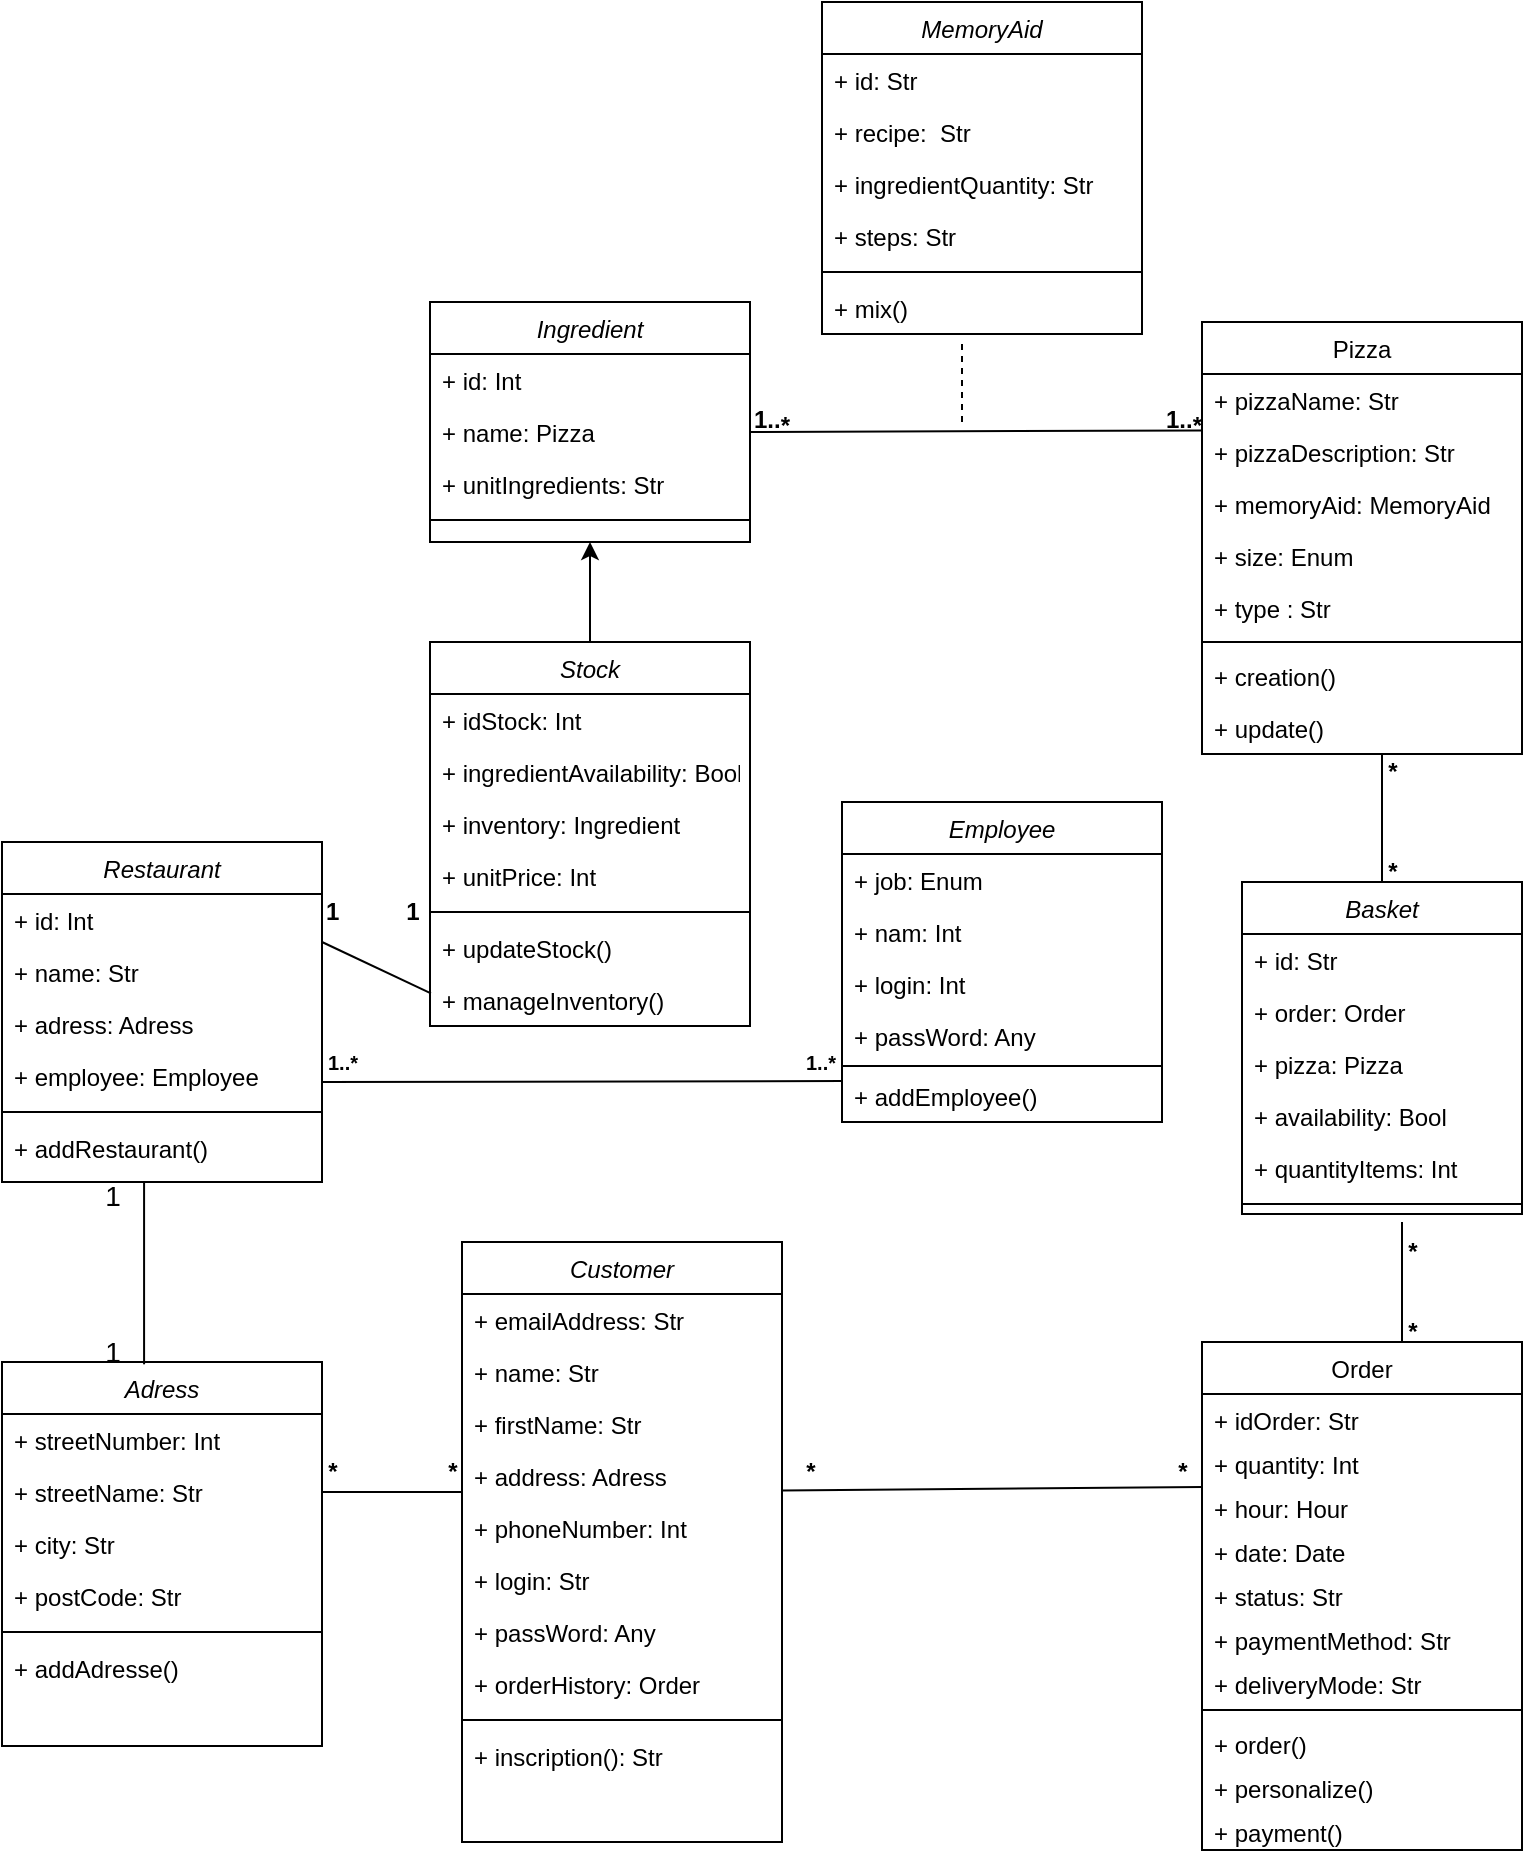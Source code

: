 <mxfile version="20.8.16" type="device"><diagram id="C5RBs43oDa-KdzZeNtuy" name="Page-1"><mxGraphModel dx="970" dy="485" grid="1" gridSize="10" guides="1" tooltips="1" connect="1" arrows="1" fold="1" page="1" pageScale="1" pageWidth="827" pageHeight="1169" math="0" shadow="0"><root><mxCell id="WIyWlLk6GJQsqaUBKTNV-0"/><mxCell id="WIyWlLk6GJQsqaUBKTNV-1" parent="WIyWlLk6GJQsqaUBKTNV-0"/><mxCell id="zkfFHV4jXpPFQw0GAbJ--0" value="Customer" style="swimlane;fontStyle=2;align=center;verticalAlign=top;childLayout=stackLayout;horizontal=1;startSize=26;horizontalStack=0;resizeParent=1;resizeLast=0;collapsible=1;marginBottom=0;rounded=0;shadow=0;strokeWidth=1;" parent="WIyWlLk6GJQsqaUBKTNV-1" vertex="1"><mxGeometry x="270" y="630" width="160" height="300" as="geometry"><mxRectangle x="230" y="140" width="160" height="26" as="alternateBounds"/></mxGeometry></mxCell><mxCell id="oWR96IJqi7vCmlH9V8G7-4" value="+ emailAddress: Str" style="text;align=left;verticalAlign=top;spacingLeft=4;spacingRight=4;overflow=hidden;rotatable=0;points=[[0,0.5],[1,0.5]];portConstraint=eastwest;rounded=0;shadow=0;html=0;" parent="zkfFHV4jXpPFQw0GAbJ--0" vertex="1"><mxGeometry y="26" width="160" height="26" as="geometry"/></mxCell><mxCell id="oWR96IJqi7vCmlH9V8G7-21" value="+ name: Str" style="text;align=left;verticalAlign=top;spacingLeft=4;spacingRight=4;overflow=hidden;rotatable=0;points=[[0,0.5],[1,0.5]];portConstraint=eastwest;" parent="zkfFHV4jXpPFQw0GAbJ--0" vertex="1"><mxGeometry y="52" width="160" height="26" as="geometry"/></mxCell><mxCell id="zkfFHV4jXpPFQw0GAbJ--2" value="+ firstName: Str" style="text;align=left;verticalAlign=top;spacingLeft=4;spacingRight=4;overflow=hidden;rotatable=0;points=[[0,0.5],[1,0.5]];portConstraint=eastwest;rounded=0;shadow=0;html=0;" parent="zkfFHV4jXpPFQw0GAbJ--0" vertex="1"><mxGeometry y="78" width="160" height="26" as="geometry"/></mxCell><mxCell id="zkfFHV4jXpPFQw0GAbJ--3" value="+ address: Adress" style="text;align=left;verticalAlign=top;spacingLeft=4;spacingRight=4;overflow=hidden;rotatable=0;points=[[0,0.5],[1,0.5]];portConstraint=eastwest;rounded=0;shadow=0;html=0;" parent="zkfFHV4jXpPFQw0GAbJ--0" vertex="1"><mxGeometry y="104" width="160" height="26" as="geometry"/></mxCell><mxCell id="oWR96IJqi7vCmlH9V8G7-5" value="+ phoneNumber: Int" style="text;align=left;verticalAlign=top;spacingLeft=4;spacingRight=4;overflow=hidden;rotatable=0;points=[[0,0.5],[1,0.5]];portConstraint=eastwest;rounded=0;shadow=0;html=0;" parent="zkfFHV4jXpPFQw0GAbJ--0" vertex="1"><mxGeometry y="130" width="160" height="26" as="geometry"/></mxCell><mxCell id="oWR96IJqi7vCmlH9V8G7-6" value="+ login: Str" style="text;align=left;verticalAlign=top;spacingLeft=4;spacingRight=4;overflow=hidden;rotatable=0;points=[[0,0.5],[1,0.5]];portConstraint=eastwest;rounded=0;shadow=0;html=0;" parent="zkfFHV4jXpPFQw0GAbJ--0" vertex="1"><mxGeometry y="156" width="160" height="26" as="geometry"/></mxCell><mxCell id="oWR96IJqi7vCmlH9V8G7-7" value="+ passWord: Any" style="text;align=left;verticalAlign=top;spacingLeft=4;spacingRight=4;overflow=hidden;rotatable=0;points=[[0,0.5],[1,0.5]];portConstraint=eastwest;rounded=0;shadow=0;html=0;" parent="zkfFHV4jXpPFQw0GAbJ--0" vertex="1"><mxGeometry y="182" width="160" height="26" as="geometry"/></mxCell><mxCell id="oWR96IJqi7vCmlH9V8G7-186" value="+ orderHistory: Order" style="text;align=left;verticalAlign=top;spacingLeft=4;spacingRight=4;overflow=hidden;rotatable=0;points=[[0,0.5],[1,0.5]];portConstraint=eastwest;rounded=0;shadow=0;html=0;" parent="zkfFHV4jXpPFQw0GAbJ--0" vertex="1"><mxGeometry y="208" width="160" height="26" as="geometry"/></mxCell><mxCell id="zkfFHV4jXpPFQw0GAbJ--4" value="&lt;br&gt;" style="line;html=1;strokeWidth=1;align=left;verticalAlign=middle;spacingTop=-1;spacingLeft=3;spacingRight=3;rotatable=0;labelPosition=right;points=[];portConstraint=eastwest;" parent="zkfFHV4jXpPFQw0GAbJ--0" vertex="1"><mxGeometry y="234" width="160" height="10" as="geometry"/></mxCell><mxCell id="zkfFHV4jXpPFQw0GAbJ--5" value="+ inscription(): Str&#10;" style="text;align=left;verticalAlign=top;spacingLeft=4;spacingRight=4;overflow=hidden;rotatable=0;points=[[0,0.5],[1,0.5]];portConstraint=eastwest;" parent="zkfFHV4jXpPFQw0GAbJ--0" vertex="1"><mxGeometry y="244" width="160" height="18" as="geometry"/></mxCell><mxCell id="zkfFHV4jXpPFQw0GAbJ--13" value="Order" style="swimlane;fontStyle=0;align=center;verticalAlign=top;childLayout=stackLayout;horizontal=1;startSize=26;horizontalStack=0;resizeParent=1;resizeLast=0;collapsible=1;marginBottom=0;rounded=0;shadow=0;strokeWidth=1;" parent="WIyWlLk6GJQsqaUBKTNV-1" vertex="1"><mxGeometry x="640" y="680" width="160" height="254" as="geometry"><mxRectangle x="640" y="450" width="170" height="26" as="alternateBounds"/></mxGeometry></mxCell><mxCell id="oWR96IJqi7vCmlH9V8G7-34" value="+ idOrder: Str" style="text;align=left;verticalAlign=top;spacingLeft=4;spacingRight=4;overflow=hidden;rotatable=0;points=[[0,0.5],[1,0.5]];portConstraint=eastwest;" parent="zkfFHV4jXpPFQw0GAbJ--13" vertex="1"><mxGeometry y="26" width="160" height="22" as="geometry"/></mxCell><mxCell id="zkfFHV4jXpPFQw0GAbJ--14" value="+ quantity: Int" style="text;align=left;verticalAlign=top;spacingLeft=4;spacingRight=4;overflow=hidden;rotatable=0;points=[[0,0.5],[1,0.5]];portConstraint=eastwest;" parent="zkfFHV4jXpPFQw0GAbJ--13" vertex="1"><mxGeometry y="48" width="160" height="22" as="geometry"/></mxCell><mxCell id="oWR96IJqi7vCmlH9V8G7-31" value="+ hour: Hour" style="text;align=left;verticalAlign=top;spacingLeft=4;spacingRight=4;overflow=hidden;rotatable=0;points=[[0,0.5],[1,0.5]];portConstraint=eastwest;" parent="zkfFHV4jXpPFQw0GAbJ--13" vertex="1"><mxGeometry y="70" width="160" height="22" as="geometry"/></mxCell><mxCell id="oWR96IJqi7vCmlH9V8G7-30" value="+ date: Date" style="text;align=left;verticalAlign=top;spacingLeft=4;spacingRight=4;overflow=hidden;rotatable=0;points=[[0,0.5],[1,0.5]];portConstraint=eastwest;" parent="zkfFHV4jXpPFQw0GAbJ--13" vertex="1"><mxGeometry y="92" width="160" height="22" as="geometry"/></mxCell><mxCell id="oWR96IJqi7vCmlH9V8G7-32" value="+ status: Str" style="text;align=left;verticalAlign=top;spacingLeft=4;spacingRight=4;overflow=hidden;rotatable=0;points=[[0,0.5],[1,0.5]];portConstraint=eastwest;" parent="zkfFHV4jXpPFQw0GAbJ--13" vertex="1"><mxGeometry y="114" width="160" height="22" as="geometry"/></mxCell><mxCell id="oWR96IJqi7vCmlH9V8G7-27" value="+ paymentMethod: Str" style="text;align=left;verticalAlign=top;spacingLeft=4;spacingRight=4;overflow=hidden;rotatable=0;points=[[0,0.5],[1,0.5]];portConstraint=eastwest;" parent="zkfFHV4jXpPFQw0GAbJ--13" vertex="1"><mxGeometry y="136" width="160" height="22" as="geometry"/></mxCell><mxCell id="oWR96IJqi7vCmlH9V8G7-33" value="+ deliveryMode: Str" style="text;align=left;verticalAlign=top;spacingLeft=4;spacingRight=4;overflow=hidden;rotatable=0;points=[[0,0.5],[1,0.5]];portConstraint=eastwest;" parent="zkfFHV4jXpPFQw0GAbJ--13" vertex="1"><mxGeometry y="158" width="160" height="22" as="geometry"/></mxCell><mxCell id="zkfFHV4jXpPFQw0GAbJ--15" value="" style="line;html=1;strokeWidth=1;align=left;verticalAlign=middle;spacingTop=-1;spacingLeft=3;spacingRight=3;rotatable=0;labelPosition=right;points=[];portConstraint=eastwest;" parent="zkfFHV4jXpPFQw0GAbJ--13" vertex="1"><mxGeometry y="180" width="160" height="8" as="geometry"/></mxCell><mxCell id="oWR96IJqi7vCmlH9V8G7-25" value="+ order()" style="text;align=left;verticalAlign=top;spacingLeft=4;spacingRight=4;overflow=hidden;rotatable=0;points=[[0,0.5],[1,0.5]];portConstraint=eastwest;" parent="zkfFHV4jXpPFQw0GAbJ--13" vertex="1"><mxGeometry y="188" width="160" height="22" as="geometry"/></mxCell><mxCell id="oWR96IJqi7vCmlH9V8G7-29" value="+ personalize()" style="text;align=left;verticalAlign=top;spacingLeft=4;spacingRight=4;overflow=hidden;rotatable=0;points=[[0,0.5],[1,0.5]];portConstraint=eastwest;" parent="zkfFHV4jXpPFQw0GAbJ--13" vertex="1"><mxGeometry y="210" width="160" height="22" as="geometry"/></mxCell><mxCell id="oWR96IJqi7vCmlH9V8G7-28" value="+ payment()" style="text;align=left;verticalAlign=top;spacingLeft=4;spacingRight=4;overflow=hidden;rotatable=0;points=[[0,0.5],[1,0.5]];portConstraint=eastwest;" parent="zkfFHV4jXpPFQw0GAbJ--13" vertex="1"><mxGeometry y="232" width="160" height="22" as="geometry"/></mxCell><mxCell id="oWR96IJqi7vCmlH9V8G7-11" value="Pizza" style="swimlane;fontStyle=0;align=center;verticalAlign=top;childLayout=stackLayout;horizontal=1;startSize=26;horizontalStack=0;resizeParent=1;resizeLast=0;collapsible=1;marginBottom=0;rounded=0;shadow=0;strokeWidth=1;" parent="WIyWlLk6GJQsqaUBKTNV-1" vertex="1"><mxGeometry x="640" y="170" width="160" height="216" as="geometry"><mxRectangle x="550" y="140" width="160" height="26" as="alternateBounds"/></mxGeometry></mxCell><mxCell id="oWR96IJqi7vCmlH9V8G7-12" value="+ pizzaName: Str    " style="text;align=left;verticalAlign=top;spacingLeft=4;spacingRight=4;overflow=hidden;rotatable=0;points=[[0,0.5],[1,0.5]];portConstraint=eastwest;" parent="oWR96IJqi7vCmlH9V8G7-11" vertex="1"><mxGeometry y="26" width="160" height="26" as="geometry"/></mxCell><mxCell id="oWR96IJqi7vCmlH9V8G7-22" value="+ pizzaDescription: Str    " style="text;align=left;verticalAlign=top;spacingLeft=4;spacingRight=4;overflow=hidden;rotatable=0;points=[[0,0.5],[1,0.5]];portConstraint=eastwest;" parent="oWR96IJqi7vCmlH9V8G7-11" vertex="1"><mxGeometry y="52" width="160" height="26" as="geometry"/></mxCell><mxCell id="oWR96IJqi7vCmlH9V8G7-13" value="+ memoryAid: MemoryAid" style="text;align=left;verticalAlign=top;spacingLeft=4;spacingRight=4;overflow=hidden;rotatable=0;points=[[0,0.5],[1,0.5]];portConstraint=eastwest;rounded=0;shadow=0;html=0;" parent="oWR96IJqi7vCmlH9V8G7-11" vertex="1"><mxGeometry y="78" width="160" height="26" as="geometry"/></mxCell><mxCell id="oWR96IJqi7vCmlH9V8G7-14" value="+ size: Enum" style="text;align=left;verticalAlign=top;spacingLeft=4;spacingRight=4;overflow=hidden;rotatable=0;points=[[0,0.5],[1,0.5]];portConstraint=eastwest;rounded=0;shadow=0;html=0;" parent="oWR96IJqi7vCmlH9V8G7-11" vertex="1"><mxGeometry y="104" width="160" height="26" as="geometry"/></mxCell><mxCell id="oWR96IJqi7vCmlH9V8G7-15" value="+ type : Str" style="text;align=left;verticalAlign=top;spacingLeft=4;spacingRight=4;overflow=hidden;rotatable=0;points=[[0,0.5],[1,0.5]];portConstraint=eastwest;rounded=0;shadow=0;html=0;" parent="oWR96IJqi7vCmlH9V8G7-11" vertex="1"><mxGeometry y="130" width="160" height="26" as="geometry"/></mxCell><mxCell id="oWR96IJqi7vCmlH9V8G7-16" value="" style="line;html=1;strokeWidth=1;align=left;verticalAlign=middle;spacingTop=-1;spacingLeft=3;spacingRight=3;rotatable=0;labelPosition=right;points=[];portConstraint=eastwest;" parent="oWR96IJqi7vCmlH9V8G7-11" vertex="1"><mxGeometry y="156" width="160" height="8" as="geometry"/></mxCell><mxCell id="oWR96IJqi7vCmlH9V8G7-17" value="+ creation()" style="text;align=left;verticalAlign=top;spacingLeft=4;spacingRight=4;overflow=hidden;rotatable=0;points=[[0,0.5],[1,0.5]];portConstraint=eastwest;" parent="oWR96IJqi7vCmlH9V8G7-11" vertex="1"><mxGeometry y="164" width="160" height="26" as="geometry"/></mxCell><mxCell id="oWR96IJqi7vCmlH9V8G7-18" value="+ update()" style="text;align=left;verticalAlign=top;spacingLeft=4;spacingRight=4;overflow=hidden;rotatable=0;points=[[0,0.5],[1,0.5]];portConstraint=eastwest;" parent="oWR96IJqi7vCmlH9V8G7-11" vertex="1"><mxGeometry y="190" width="160" height="26" as="geometry"/></mxCell><mxCell id="oWR96IJqi7vCmlH9V8G7-40" value="Ingredient" style="swimlane;fontStyle=2;align=center;verticalAlign=top;childLayout=stackLayout;horizontal=1;startSize=26;horizontalStack=0;resizeParent=1;resizeLast=0;collapsible=1;marginBottom=0;rounded=0;shadow=0;strokeWidth=1;" parent="WIyWlLk6GJQsqaUBKTNV-1" vertex="1"><mxGeometry x="254" y="160" width="160" height="120" as="geometry"><mxRectangle x="230" y="140" width="160" height="26" as="alternateBounds"/></mxGeometry></mxCell><mxCell id="oWR96IJqi7vCmlH9V8G7-41" value="+ id: Int" style="text;align=left;verticalAlign=top;spacingLeft=4;spacingRight=4;overflow=hidden;rotatable=0;points=[[0,0.5],[1,0.5]];portConstraint=eastwest;" parent="oWR96IJqi7vCmlH9V8G7-40" vertex="1"><mxGeometry y="26" width="160" height="26" as="geometry"/></mxCell><mxCell id="oWR96IJqi7vCmlH9V8G7-42" value="+ name: Pizza" style="text;align=left;verticalAlign=top;spacingLeft=4;spacingRight=4;overflow=hidden;rotatable=0;points=[[0,0.5],[1,0.5]];portConstraint=eastwest;" parent="oWR96IJqi7vCmlH9V8G7-40" vertex="1"><mxGeometry y="52" width="160" height="26" as="geometry"/></mxCell><mxCell id="oWR96IJqi7vCmlH9V8G7-51" value="+ unitIngredients: Str" style="text;align=left;verticalAlign=top;spacingLeft=4;spacingRight=4;overflow=hidden;rotatable=0;points=[[0,0.5],[1,0.5]];portConstraint=eastwest;rounded=0;shadow=0;html=0;" parent="oWR96IJqi7vCmlH9V8G7-40" vertex="1"><mxGeometry y="78" width="160" height="26" as="geometry"/></mxCell><mxCell id="oWR96IJqi7vCmlH9V8G7-49" value="&lt;br&gt;" style="line;html=1;strokeWidth=1;align=left;verticalAlign=middle;spacingTop=-1;spacingLeft=3;spacingRight=3;rotatable=0;labelPosition=right;points=[];portConstraint=eastwest;" parent="oWR96IJqi7vCmlH9V8G7-40" vertex="1"><mxGeometry y="104" width="160" height="10" as="geometry"/></mxCell><mxCell id="oWR96IJqi7vCmlH9V8G7-60" style="edgeStyle=orthogonalEdgeStyle;rounded=0;orthogonalLoop=1;jettySize=auto;html=1;exitX=0.5;exitY=0;exitDx=0;exitDy=0;entryX=0.5;entryY=1;entryDx=0;entryDy=0;" parent="WIyWlLk6GJQsqaUBKTNV-1" source="oWR96IJqi7vCmlH9V8G7-54" target="oWR96IJqi7vCmlH9V8G7-40" edge="1"><mxGeometry relative="1" as="geometry"/></mxCell><mxCell id="oWR96IJqi7vCmlH9V8G7-54" value="Stock" style="swimlane;fontStyle=2;align=center;verticalAlign=top;childLayout=stackLayout;horizontal=1;startSize=26;horizontalStack=0;resizeParent=1;resizeLast=0;collapsible=1;marginBottom=0;rounded=0;shadow=0;strokeWidth=1;" parent="WIyWlLk6GJQsqaUBKTNV-1" vertex="1"><mxGeometry x="254" y="330" width="160" height="192" as="geometry"><mxRectangle x="254" y="330" width="160" height="26" as="alternateBounds"/></mxGeometry></mxCell><mxCell id="UZ5WlpaGv966sZZWMmIc-0" value="+ idStock: Int&#10;" style="text;align=left;verticalAlign=top;spacingLeft=4;spacingRight=4;overflow=hidden;rotatable=0;points=[[0,0.5],[1,0.5]];portConstraint=eastwest;" vertex="1" parent="oWR96IJqi7vCmlH9V8G7-54"><mxGeometry y="26" width="160" height="26" as="geometry"/></mxCell><mxCell id="oWR96IJqi7vCmlH9V8G7-55" value="+ ingredientAvailability: Bool" style="text;align=left;verticalAlign=top;spacingLeft=4;spacingRight=4;overflow=hidden;rotatable=0;points=[[0,0.5],[1,0.5]];portConstraint=eastwest;" parent="oWR96IJqi7vCmlH9V8G7-54" vertex="1"><mxGeometry y="52" width="160" height="26" as="geometry"/></mxCell><mxCell id="oWR96IJqi7vCmlH9V8G7-56" value="+ inventory: Ingredient" style="text;align=left;verticalAlign=top;spacingLeft=4;spacingRight=4;overflow=hidden;rotatable=0;points=[[0,0.5],[1,0.5]];portConstraint=eastwest;" parent="oWR96IJqi7vCmlH9V8G7-54" vertex="1"><mxGeometry y="78" width="160" height="26" as="geometry"/></mxCell><mxCell id="oWR96IJqi7vCmlH9V8G7-57" value="+ unitPrice: Int" style="text;align=left;verticalAlign=top;spacingLeft=4;spacingRight=4;overflow=hidden;rotatable=0;points=[[0,0.5],[1,0.5]];portConstraint=eastwest;rounded=0;shadow=0;html=0;" parent="oWR96IJqi7vCmlH9V8G7-54" vertex="1"><mxGeometry y="104" width="160" height="26" as="geometry"/></mxCell><mxCell id="oWR96IJqi7vCmlH9V8G7-58" value="&lt;br&gt;" style="line;html=1;strokeWidth=1;align=left;verticalAlign=middle;spacingTop=-1;spacingLeft=3;spacingRight=3;rotatable=0;labelPosition=right;points=[];portConstraint=eastwest;" parent="oWR96IJqi7vCmlH9V8G7-54" vertex="1"><mxGeometry y="130" width="160" height="10" as="geometry"/></mxCell><mxCell id="oWR96IJqi7vCmlH9V8G7-61" value="+ updateStock()" style="text;align=left;verticalAlign=top;spacingLeft=4;spacingRight=4;overflow=hidden;rotatable=0;points=[[0,0.5],[1,0.5]];portConstraint=eastwest;rounded=0;shadow=0;html=0;" parent="oWR96IJqi7vCmlH9V8G7-54" vertex="1"><mxGeometry y="140" width="160" height="26" as="geometry"/></mxCell><mxCell id="oWR96IJqi7vCmlH9V8G7-62" value="+ manageInventory()" style="text;align=left;verticalAlign=top;spacingLeft=4;spacingRight=4;overflow=hidden;rotatable=0;points=[[0,0.5],[1,0.5]];portConstraint=eastwest;rounded=0;shadow=0;html=0;" parent="oWR96IJqi7vCmlH9V8G7-54" vertex="1"><mxGeometry y="166" width="160" height="26" as="geometry"/></mxCell><mxCell id="oWR96IJqi7vCmlH9V8G7-81" value="Employee" style="swimlane;fontStyle=2;align=center;verticalAlign=top;childLayout=stackLayout;horizontal=1;startSize=26;horizontalStack=0;resizeParent=1;resizeLast=0;collapsible=1;marginBottom=0;rounded=0;shadow=0;strokeWidth=1;" parent="WIyWlLk6GJQsqaUBKTNV-1" vertex="1"><mxGeometry x="460" y="410" width="160" height="160" as="geometry"><mxRectangle x="230" y="140" width="160" height="26" as="alternateBounds"/></mxGeometry></mxCell><mxCell id="oWR96IJqi7vCmlH9V8G7-82" value="+ job: Enum" style="text;align=left;verticalAlign=top;spacingLeft=4;spacingRight=4;overflow=hidden;rotatable=0;points=[[0,0.5],[1,0.5]];portConstraint=eastwest;" parent="oWR96IJqi7vCmlH9V8G7-81" vertex="1"><mxGeometry y="26" width="160" height="26" as="geometry"/></mxCell><mxCell id="oWR96IJqi7vCmlH9V8G7-160" value="+ nam: Int" style="text;align=left;verticalAlign=top;spacingLeft=4;spacingRight=4;overflow=hidden;rotatable=0;points=[[0,0.5],[1,0.5]];portConstraint=eastwest;" parent="oWR96IJqi7vCmlH9V8G7-81" vertex="1"><mxGeometry y="52" width="160" height="26" as="geometry"/></mxCell><mxCell id="oWR96IJqi7vCmlH9V8G7-83" value="+ login: Int" style="text;align=left;verticalAlign=top;spacingLeft=4;spacingRight=4;overflow=hidden;rotatable=0;points=[[0,0.5],[1,0.5]];portConstraint=eastwest;" parent="oWR96IJqi7vCmlH9V8G7-81" vertex="1"><mxGeometry y="78" width="160" height="26" as="geometry"/></mxCell><mxCell id="oWR96IJqi7vCmlH9V8G7-162" value="+ passWord: Any" style="text;align=left;verticalAlign=top;spacingLeft=4;spacingRight=4;overflow=hidden;rotatable=0;points=[[0,0.5],[1,0.5]];portConstraint=eastwest;" parent="oWR96IJqi7vCmlH9V8G7-81" vertex="1"><mxGeometry y="104" width="160" height="26" as="geometry"/></mxCell><mxCell id="oWR96IJqi7vCmlH9V8G7-85" value="&lt;br&gt;" style="line;html=1;strokeWidth=1;align=left;verticalAlign=middle;spacingTop=-1;spacingLeft=3;spacingRight=3;rotatable=0;labelPosition=right;points=[];portConstraint=eastwest;" parent="oWR96IJqi7vCmlH9V8G7-81" vertex="1"><mxGeometry y="130" width="160" height="4" as="geometry"/></mxCell><mxCell id="oWR96IJqi7vCmlH9V8G7-87" value="+ addEmployee()" style="text;align=left;verticalAlign=top;spacingLeft=4;spacingRight=4;overflow=hidden;rotatable=0;points=[[0,0.5],[1,0.5]];portConstraint=eastwest;" parent="oWR96IJqi7vCmlH9V8G7-81" vertex="1"><mxGeometry y="134" width="160" height="24" as="geometry"/></mxCell><mxCell id="oWR96IJqi7vCmlH9V8G7-89" value="" style="endArrow=none;html=1;rounded=0;exitX=1;exitY=0.5;exitDx=0;exitDy=0;entryX=-0.003;entryY=0.085;entryDx=0;entryDy=0;entryPerimeter=0;" parent="WIyWlLk6GJQsqaUBKTNV-1" source="oWR96IJqi7vCmlH9V8G7-42" target="oWR96IJqi7vCmlH9V8G7-22" edge="1"><mxGeometry width="50" height="50" relative="1" as="geometry"><mxPoint x="590" y="350" as="sourcePoint"/><mxPoint x="630" y="225" as="targetPoint"/></mxGeometry></mxCell><mxCell id="oWR96IJqi7vCmlH9V8G7-90" value="MemoryAid" style="swimlane;fontStyle=2;align=center;verticalAlign=top;childLayout=stackLayout;horizontal=1;startSize=26;horizontalStack=0;resizeParent=1;resizeLast=0;collapsible=1;marginBottom=0;rounded=0;shadow=0;strokeWidth=1;" parent="WIyWlLk6GJQsqaUBKTNV-1" vertex="1"><mxGeometry x="450" y="10" width="160" height="166" as="geometry"><mxRectangle x="230" y="140" width="160" height="26" as="alternateBounds"/></mxGeometry></mxCell><mxCell id="oWR96IJqi7vCmlH9V8G7-91" value="+ id: Str" style="text;align=left;verticalAlign=top;spacingLeft=4;spacingRight=4;overflow=hidden;rotatable=0;points=[[0,0.5],[1,0.5]];portConstraint=eastwest;" parent="oWR96IJqi7vCmlH9V8G7-90" vertex="1"><mxGeometry y="26" width="160" height="26" as="geometry"/></mxCell><mxCell id="oWR96IJqi7vCmlH9V8G7-92" value="+ recipe:  Str" style="text;align=left;verticalAlign=top;spacingLeft=4;spacingRight=4;overflow=hidden;rotatable=0;points=[[0,0.5],[1,0.5]];portConstraint=eastwest;" parent="oWR96IJqi7vCmlH9V8G7-90" vertex="1"><mxGeometry y="52" width="160" height="26" as="geometry"/></mxCell><mxCell id="oWR96IJqi7vCmlH9V8G7-93" value="+ ingredientQuantity: Str" style="text;align=left;verticalAlign=top;spacingLeft=4;spacingRight=4;overflow=hidden;rotatable=0;points=[[0,0.5],[1,0.5]];portConstraint=eastwest;rounded=0;shadow=0;html=0;" parent="oWR96IJqi7vCmlH9V8G7-90" vertex="1"><mxGeometry y="78" width="160" height="26" as="geometry"/></mxCell><mxCell id="oWR96IJqi7vCmlH9V8G7-95" value="+ steps: Str" style="text;align=left;verticalAlign=top;spacingLeft=4;spacingRight=4;overflow=hidden;rotatable=0;points=[[0,0.5],[1,0.5]];portConstraint=eastwest;" parent="oWR96IJqi7vCmlH9V8G7-90" vertex="1"><mxGeometry y="104" width="160" height="26" as="geometry"/></mxCell><mxCell id="oWR96IJqi7vCmlH9V8G7-94" value="&lt;br&gt;" style="line;html=1;strokeWidth=1;align=left;verticalAlign=middle;spacingTop=-1;spacingLeft=3;spacingRight=3;rotatable=0;labelPosition=right;points=[];portConstraint=eastwest;" parent="oWR96IJqi7vCmlH9V8G7-90" vertex="1"><mxGeometry y="130" width="160" height="10" as="geometry"/></mxCell><mxCell id="oWR96IJqi7vCmlH9V8G7-96" value="+ mix()" style="text;align=left;verticalAlign=top;spacingLeft=4;spacingRight=4;overflow=hidden;rotatable=0;points=[[0,0.5],[1,0.5]];portConstraint=eastwest;" parent="oWR96IJqi7vCmlH9V8G7-90" vertex="1"><mxGeometry y="140" width="160" height="26" as="geometry"/></mxCell><mxCell id="oWR96IJqi7vCmlH9V8G7-100" value="Adress" style="swimlane;fontStyle=2;align=center;verticalAlign=top;childLayout=stackLayout;horizontal=1;startSize=26;horizontalStack=0;resizeParent=1;resizeLast=0;collapsible=1;marginBottom=0;rounded=0;shadow=0;strokeWidth=1;" parent="WIyWlLk6GJQsqaUBKTNV-1" vertex="1"><mxGeometry x="40" y="690" width="160" height="192" as="geometry"><mxRectangle x="230" y="140" width="160" height="26" as="alternateBounds"/></mxGeometry></mxCell><mxCell id="oWR96IJqi7vCmlH9V8G7-101" value="+ streetNumber: Int" style="text;align=left;verticalAlign=top;spacingLeft=4;spacingRight=4;overflow=hidden;rotatable=0;points=[[0,0.5],[1,0.5]];portConstraint=eastwest;" parent="oWR96IJqi7vCmlH9V8G7-100" vertex="1"><mxGeometry y="26" width="160" height="26" as="geometry"/></mxCell><mxCell id="oWR96IJqi7vCmlH9V8G7-102" value="+ streetName: Str" style="text;align=left;verticalAlign=top;spacingLeft=4;spacingRight=4;overflow=hidden;rotatable=0;points=[[0,0.5],[1,0.5]];portConstraint=eastwest;" parent="oWR96IJqi7vCmlH9V8G7-100" vertex="1"><mxGeometry y="52" width="160" height="26" as="geometry"/></mxCell><mxCell id="oWR96IJqi7vCmlH9V8G7-103" value="+ city: Str" style="text;align=left;verticalAlign=top;spacingLeft=4;spacingRight=4;overflow=hidden;rotatable=0;points=[[0,0.5],[1,0.5]];portConstraint=eastwest;rounded=0;shadow=0;html=0;" parent="oWR96IJqi7vCmlH9V8G7-100" vertex="1"><mxGeometry y="78" width="160" height="26" as="geometry"/></mxCell><mxCell id="oWR96IJqi7vCmlH9V8G7-104" value="+ postCode: Str" style="text;align=left;verticalAlign=top;spacingLeft=4;spacingRight=4;overflow=hidden;rotatable=0;points=[[0,0.5],[1,0.5]];portConstraint=eastwest;" parent="oWR96IJqi7vCmlH9V8G7-100" vertex="1"><mxGeometry y="104" width="160" height="26" as="geometry"/></mxCell><mxCell id="oWR96IJqi7vCmlH9V8G7-105" value="&lt;br&gt;" style="line;html=1;strokeWidth=1;align=left;verticalAlign=middle;spacingTop=-1;spacingLeft=3;spacingRight=3;rotatable=0;labelPosition=right;points=[];portConstraint=eastwest;" parent="oWR96IJqi7vCmlH9V8G7-100" vertex="1"><mxGeometry y="130" width="160" height="10" as="geometry"/></mxCell><mxCell id="oWR96IJqi7vCmlH9V8G7-106" value="+ addAdresse()" style="text;align=left;verticalAlign=top;spacingLeft=4;spacingRight=4;overflow=hidden;rotatable=0;points=[[0,0.5],[1,0.5]];portConstraint=eastwest;" parent="oWR96IJqi7vCmlH9V8G7-100" vertex="1"><mxGeometry y="140" width="160" height="26" as="geometry"/></mxCell><mxCell id="oWR96IJqi7vCmlH9V8G7-107" value="Restaurant" style="swimlane;fontStyle=2;align=center;verticalAlign=top;childLayout=stackLayout;horizontal=1;startSize=26;horizontalStack=0;resizeParent=1;resizeLast=0;collapsible=1;marginBottom=0;rounded=0;shadow=0;strokeWidth=1;" parent="WIyWlLk6GJQsqaUBKTNV-1" vertex="1"><mxGeometry x="40" y="430" width="160" height="170" as="geometry"><mxRectangle x="230" y="140" width="160" height="26" as="alternateBounds"/></mxGeometry></mxCell><mxCell id="oWR96IJqi7vCmlH9V8G7-108" value="+ id: Int" style="text;align=left;verticalAlign=top;spacingLeft=4;spacingRight=4;overflow=hidden;rotatable=0;points=[[0,0.5],[1,0.5]];portConstraint=eastwest;" parent="oWR96IJqi7vCmlH9V8G7-107" vertex="1"><mxGeometry y="26" width="160" height="26" as="geometry"/></mxCell><mxCell id="oWR96IJqi7vCmlH9V8G7-109" value="+ name: Str" style="text;align=left;verticalAlign=top;spacingLeft=4;spacingRight=4;overflow=hidden;rotatable=0;points=[[0,0.5],[1,0.5]];portConstraint=eastwest;" parent="oWR96IJqi7vCmlH9V8G7-107" vertex="1"><mxGeometry y="52" width="160" height="26" as="geometry"/></mxCell><mxCell id="oWR96IJqi7vCmlH9V8G7-158" value="+ adress: Adress" style="text;align=left;verticalAlign=top;spacingLeft=4;spacingRight=4;overflow=hidden;rotatable=0;points=[[0,0.5],[1,0.5]];portConstraint=eastwest;" parent="oWR96IJqi7vCmlH9V8G7-107" vertex="1"><mxGeometry y="78" width="160" height="26" as="geometry"/></mxCell><mxCell id="oWR96IJqi7vCmlH9V8G7-184" value="+ employee: Employee" style="text;align=left;verticalAlign=top;spacingLeft=4;spacingRight=4;overflow=hidden;rotatable=0;points=[[0,0.5],[1,0.5]];portConstraint=eastwest;" parent="oWR96IJqi7vCmlH9V8G7-107" vertex="1"><mxGeometry y="104" width="160" height="26" as="geometry"/></mxCell><mxCell id="oWR96IJqi7vCmlH9V8G7-112" value="&lt;br&gt;" style="line;html=1;strokeWidth=1;align=left;verticalAlign=middle;spacingTop=-1;spacingLeft=3;spacingRight=3;rotatable=0;labelPosition=right;points=[];portConstraint=eastwest;" parent="oWR96IJqi7vCmlH9V8G7-107" vertex="1"><mxGeometry y="130" width="160" height="10" as="geometry"/></mxCell><mxCell id="oWR96IJqi7vCmlH9V8G7-113" value="+ addRestaurant()" style="text;align=left;verticalAlign=top;spacingLeft=4;spacingRight=4;overflow=hidden;rotatable=0;points=[[0,0.5],[1,0.5]];portConstraint=eastwest;" parent="oWR96IJqi7vCmlH9V8G7-107" vertex="1"><mxGeometry y="140" width="160" height="30" as="geometry"/></mxCell><mxCell id="oWR96IJqi7vCmlH9V8G7-114" value="" style="endArrow=none;html=1;rounded=0;entryX=0.003;entryY=0.371;entryDx=0;entryDy=0;entryPerimeter=0;" parent="WIyWlLk6GJQsqaUBKTNV-1" target="oWR96IJqi7vCmlH9V8G7-62" edge="1"><mxGeometry width="50" height="50" relative="1" as="geometry"><mxPoint x="200" y="480" as="sourcePoint"/><mxPoint x="250" y="395" as="targetPoint"/></mxGeometry></mxCell><mxCell id="oWR96IJqi7vCmlH9V8G7-115" value="" style="endArrow=none;html=1;rounded=0;" parent="WIyWlLk6GJQsqaUBKTNV-1" edge="1"><mxGeometry width="50" height="50" relative="1" as="geometry"><mxPoint x="200" y="755" as="sourcePoint"/><mxPoint x="270" y="755" as="targetPoint"/></mxGeometry></mxCell><mxCell id="oWR96IJqi7vCmlH9V8G7-116" value="" style="endArrow=none;html=1;rounded=0;entryX=0.444;entryY=0.006;entryDx=0;entryDy=0;entryPerimeter=0;exitX=0.444;exitY=0.985;exitDx=0;exitDy=0;exitPerimeter=0;" parent="WIyWlLk6GJQsqaUBKTNV-1" source="oWR96IJqi7vCmlH9V8G7-113" target="oWR96IJqi7vCmlH9V8G7-100" edge="1"><mxGeometry width="50" height="50" relative="1" as="geometry"><mxPoint x="111" y="580" as="sourcePoint"/><mxPoint x="164" y="480" as="targetPoint"/></mxGeometry></mxCell><mxCell id="oWR96IJqi7vCmlH9V8G7-117" value="" style="endArrow=none;dashed=1;html=1;rounded=0;" parent="WIyWlLk6GJQsqaUBKTNV-1" edge="1"><mxGeometry width="50" height="50" relative="1" as="geometry"><mxPoint x="520" y="220" as="sourcePoint"/><mxPoint x="520" y="180" as="targetPoint"/></mxGeometry></mxCell><mxCell id="oWR96IJqi7vCmlH9V8G7-118" value="&lt;b&gt;1..&lt;/b&gt;&lt;sub style=&quot;&quot;&gt;&lt;b&gt;&lt;font style=&quot;font-size: 12px;&quot;&gt;*&lt;/font&gt;&lt;/b&gt;&lt;/sub&gt;" style="text;html=1;align=left;verticalAlign=middle;resizable=0;points=[];autosize=1;strokeColor=none;fillColor=none;" parent="WIyWlLk6GJQsqaUBKTNV-1" vertex="1"><mxGeometry x="414" y="205" width="40" height="30" as="geometry"/></mxCell><mxCell id="oWR96IJqi7vCmlH9V8G7-121" value="&lt;b&gt;1&lt;/b&gt;" style="text;html=1;align=left;verticalAlign=middle;resizable=0;points=[];autosize=1;strokeColor=none;fillColor=none;" parent="WIyWlLk6GJQsqaUBKTNV-1" vertex="1"><mxGeometry x="200" y="450" width="30" height="30" as="geometry"/></mxCell><mxCell id="oWR96IJqi7vCmlH9V8G7-124" value="1" style="text;html=1;align=center;verticalAlign=middle;resizable=0;points=[];autosize=1;strokeColor=none;fillColor=none;fontSize=14;" parent="WIyWlLk6GJQsqaUBKTNV-1" vertex="1"><mxGeometry x="80" y="670" width="30" height="30" as="geometry"/></mxCell><mxCell id="oWR96IJqi7vCmlH9V8G7-130" value="&lt;b&gt;1..&lt;/b&gt;&lt;sub style=&quot;&quot;&gt;&lt;b&gt;&lt;font style=&quot;font-size: 12px;&quot;&gt;*&lt;/font&gt;&lt;/b&gt;&lt;/sub&gt;" style="text;html=1;align=left;verticalAlign=middle;resizable=0;points=[];autosize=1;strokeColor=none;fillColor=none;" parent="WIyWlLk6GJQsqaUBKTNV-1" vertex="1"><mxGeometry x="620" y="205" width="40" height="30" as="geometry"/></mxCell><mxCell id="oWR96IJqi7vCmlH9V8G7-131" value="&lt;b&gt;1&lt;/b&gt;" style="text;html=1;align=center;verticalAlign=middle;resizable=0;points=[];autosize=1;strokeColor=none;fillColor=none;fontSize=12;" parent="WIyWlLk6GJQsqaUBKTNV-1" vertex="1"><mxGeometry x="230" y="450" width="30" height="30" as="geometry"/></mxCell><mxCell id="oWR96IJqi7vCmlH9V8G7-133" value="&lt;b&gt;*&lt;/b&gt;" style="text;html=1;align=center;verticalAlign=middle;resizable=0;points=[];autosize=1;strokeColor=none;fillColor=none;fontSize=12;" parent="WIyWlLk6GJQsqaUBKTNV-1" vertex="1"><mxGeometry x="190" y="730" width="30" height="30" as="geometry"/></mxCell><mxCell id="oWR96IJqi7vCmlH9V8G7-134" value="&lt;b&gt;*&lt;/b&gt;" style="text;html=1;align=center;verticalAlign=middle;resizable=0;points=[];autosize=1;strokeColor=none;fillColor=none;fontSize=12;" parent="WIyWlLk6GJQsqaUBKTNV-1" vertex="1"><mxGeometry x="250" y="730" width="30" height="30" as="geometry"/></mxCell><mxCell id="oWR96IJqi7vCmlH9V8G7-136" value="&lt;b&gt;*&lt;/b&gt;" style="text;html=1;align=center;verticalAlign=middle;resizable=0;points=[];autosize=1;strokeColor=none;fillColor=none;fontSize=12;" parent="WIyWlLk6GJQsqaUBKTNV-1" vertex="1"><mxGeometry x="429" y="730" width="30" height="30" as="geometry"/></mxCell><mxCell id="oWR96IJqi7vCmlH9V8G7-139" value="" style="endArrow=none;html=1;rounded=0;exitX=1;exitY=0.779;exitDx=0;exitDy=0;exitPerimeter=0;entryX=0.002;entryY=0.114;entryDx=0;entryDy=0;entryPerimeter=0;" parent="WIyWlLk6GJQsqaUBKTNV-1" source="zkfFHV4jXpPFQw0GAbJ--3" target="oWR96IJqi7vCmlH9V8G7-31" edge="1"><mxGeometry width="50" height="50" relative="1" as="geometry"><mxPoint x="449" y="606" as="sourcePoint"/><mxPoint x="640" y="640" as="targetPoint"/></mxGeometry></mxCell><mxCell id="oWR96IJqi7vCmlH9V8G7-137" value="&lt;b&gt;*&lt;/b&gt;" style="text;html=1;align=center;verticalAlign=middle;resizable=0;points=[];autosize=1;strokeColor=none;fillColor=none;fontSize=12;" parent="WIyWlLk6GJQsqaUBKTNV-1" vertex="1"><mxGeometry x="615" y="730" width="30" height="30" as="geometry"/></mxCell><mxCell id="oWR96IJqi7vCmlH9V8G7-145" value="" style="endArrow=none;html=1;rounded=0;fontSize=12;entryX=0.003;entryY=0.365;entryDx=0;entryDy=0;entryPerimeter=0;" parent="WIyWlLk6GJQsqaUBKTNV-1" edge="1"><mxGeometry width="50" height="50" relative="1" as="geometry"><mxPoint x="200" y="550" as="sourcePoint"/><mxPoint x="460.48" y="549.49" as="targetPoint"/></mxGeometry></mxCell><mxCell id="oWR96IJqi7vCmlH9V8G7-150" value="&lt;b&gt;&lt;font style=&quot;font-size: 10px;&quot;&gt;1..*&lt;/font&gt;&lt;/b&gt;" style="text;html=1;align=center;verticalAlign=middle;resizable=0;points=[];autosize=1;strokeColor=none;fillColor=none;fontSize=12;" parent="WIyWlLk6GJQsqaUBKTNV-1" vertex="1"><mxGeometry x="429" y="525" width="40" height="30" as="geometry"/></mxCell><mxCell id="oWR96IJqi7vCmlH9V8G7-187" value="Basket" style="swimlane;fontStyle=2;align=center;verticalAlign=top;childLayout=stackLayout;horizontal=1;startSize=26;horizontalStack=0;resizeParent=1;resizeLast=0;collapsible=1;marginBottom=0;rounded=0;shadow=0;strokeWidth=1;" parent="WIyWlLk6GJQsqaUBKTNV-1" vertex="1"><mxGeometry x="660" y="450" width="140" height="166" as="geometry"><mxRectangle x="230" y="140" width="160" height="26" as="alternateBounds"/></mxGeometry></mxCell><mxCell id="oWR96IJqi7vCmlH9V8G7-188" value="+ id: Str&#10;" style="text;align=left;verticalAlign=top;spacingLeft=4;spacingRight=4;overflow=hidden;rotatable=0;points=[[0,0.5],[1,0.5]];portConstraint=eastwest;" parent="oWR96IJqi7vCmlH9V8G7-187" vertex="1"><mxGeometry y="26" width="140" height="26" as="geometry"/></mxCell><mxCell id="oWR96IJqi7vCmlH9V8G7-189" value="+ order: Order" style="text;align=left;verticalAlign=top;spacingLeft=4;spacingRight=4;overflow=hidden;rotatable=0;points=[[0,0.5],[1,0.5]];portConstraint=eastwest;" parent="oWR96IJqi7vCmlH9V8G7-187" vertex="1"><mxGeometry y="52" width="140" height="26" as="geometry"/></mxCell><mxCell id="UZ5WlpaGv966sZZWMmIc-2" value="+ pizza: Pizza" style="text;align=left;verticalAlign=top;spacingLeft=4;spacingRight=4;overflow=hidden;rotatable=0;points=[[0,0.5],[1,0.5]];portConstraint=eastwest;" vertex="1" parent="oWR96IJqi7vCmlH9V8G7-187"><mxGeometry y="78" width="140" height="26" as="geometry"/></mxCell><mxCell id="oWR96IJqi7vCmlH9V8G7-190" value="+ availability: Bool" style="text;align=left;verticalAlign=top;spacingLeft=4;spacingRight=4;overflow=hidden;rotatable=0;points=[[0,0.5],[1,0.5]];portConstraint=eastwest;" parent="oWR96IJqi7vCmlH9V8G7-187" vertex="1"><mxGeometry y="104" width="140" height="26" as="geometry"/></mxCell><mxCell id="UZ5WlpaGv966sZZWMmIc-3" value="+ quantityItems: Int" style="text;align=left;verticalAlign=top;spacingLeft=4;spacingRight=4;overflow=hidden;rotatable=0;points=[[0,0.5],[1,0.5]];portConstraint=eastwest;" vertex="1" parent="oWR96IJqi7vCmlH9V8G7-187"><mxGeometry y="130" width="140" height="26" as="geometry"/></mxCell><mxCell id="oWR96IJqi7vCmlH9V8G7-191" value="&lt;br&gt;" style="line;html=1;strokeWidth=1;align=left;verticalAlign=middle;spacingTop=-1;spacingLeft=3;spacingRight=3;rotatable=0;labelPosition=right;points=[];portConstraint=eastwest;" parent="oWR96IJqi7vCmlH9V8G7-187" vertex="1"><mxGeometry y="156" width="140" height="10" as="geometry"/></mxCell><mxCell id="oWR96IJqi7vCmlH9V8G7-192" value="" style="endArrow=none;html=1;rounded=0;fontSize=12;exitX=0.5;exitY=0;exitDx=0;exitDy=0;" parent="WIyWlLk6GJQsqaUBKTNV-1" source="oWR96IJqi7vCmlH9V8G7-187" edge="1"><mxGeometry width="50" height="50" relative="1" as="geometry"><mxPoint x="680" y="436" as="sourcePoint"/><mxPoint x="730" y="386" as="targetPoint"/></mxGeometry></mxCell><mxCell id="oWR96IJqi7vCmlH9V8G7-193" value="" style="endArrow=none;html=1;rounded=0;fontSize=12;exitX=0.5;exitY=0;exitDx=0;exitDy=0;" parent="WIyWlLk6GJQsqaUBKTNV-1" edge="1"><mxGeometry width="50" height="50" relative="1" as="geometry"><mxPoint x="740" y="680" as="sourcePoint"/><mxPoint x="740" y="620" as="targetPoint"/></mxGeometry></mxCell><mxCell id="oWR96IJqi7vCmlH9V8G7-194" value="&lt;b&gt;*&lt;/b&gt;" style="text;html=1;align=center;verticalAlign=middle;resizable=0;points=[];autosize=1;strokeColor=none;fillColor=none;fontSize=12;" parent="WIyWlLk6GJQsqaUBKTNV-1" vertex="1"><mxGeometry x="730" y="620" width="30" height="30" as="geometry"/></mxCell><mxCell id="oWR96IJqi7vCmlH9V8G7-195" value="&lt;b&gt;*&lt;/b&gt;" style="text;html=1;align=center;verticalAlign=middle;resizable=0;points=[];autosize=1;strokeColor=none;fillColor=none;fontSize=12;" parent="WIyWlLk6GJQsqaUBKTNV-1" vertex="1"><mxGeometry x="730" y="660" width="30" height="30" as="geometry"/></mxCell><mxCell id="oWR96IJqi7vCmlH9V8G7-196" value="&lt;b&gt;*&lt;/b&gt;" style="text;html=1;align=center;verticalAlign=middle;resizable=0;points=[];autosize=1;strokeColor=none;fillColor=none;fontSize=12;" parent="WIyWlLk6GJQsqaUBKTNV-1" vertex="1"><mxGeometry x="720" y="430" width="30" height="30" as="geometry"/></mxCell><mxCell id="oWR96IJqi7vCmlH9V8G7-197" value="&lt;b&gt;*&lt;/b&gt;" style="text;html=1;align=center;verticalAlign=middle;resizable=0;points=[];autosize=1;strokeColor=none;fillColor=none;fontSize=12;" parent="WIyWlLk6GJQsqaUBKTNV-1" vertex="1"><mxGeometry x="720" y="380" width="30" height="30" as="geometry"/></mxCell><mxCell id="ZDpTaZCVizHR_YidvhMe-0" value="1" style="text;html=1;align=center;verticalAlign=middle;resizable=0;points=[];autosize=1;strokeColor=none;fillColor=none;fontSize=14;" parent="WIyWlLk6GJQsqaUBKTNV-1" vertex="1"><mxGeometry x="80" y="592" width="30" height="30" as="geometry"/></mxCell><mxCell id="ZDpTaZCVizHR_YidvhMe-3" value="&lt;b&gt;&lt;font style=&quot;font-size: 10px;&quot;&gt;1..*&lt;/font&gt;&lt;/b&gt;" style="text;html=1;align=center;verticalAlign=middle;resizable=0;points=[];autosize=1;strokeColor=none;fillColor=none;fontSize=12;" parent="WIyWlLk6GJQsqaUBKTNV-1" vertex="1"><mxGeometry x="190" y="525" width="40" height="30" as="geometry"/></mxCell></root></mxGraphModel></diagram></mxfile>